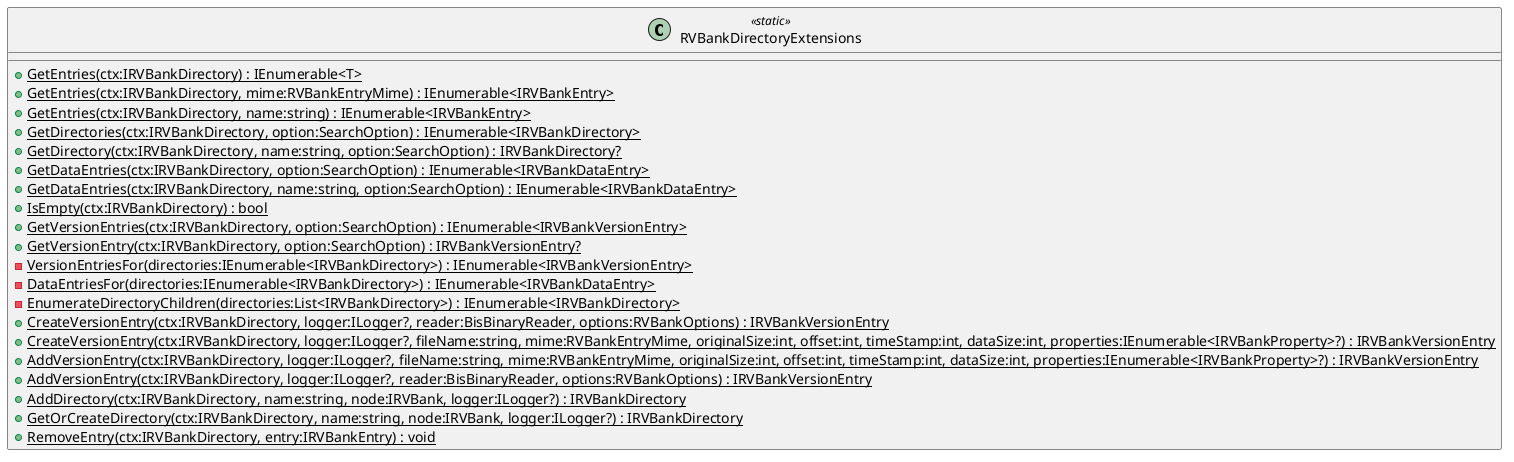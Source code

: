 @startuml
class RVBankDirectoryExtensions <<static>> {
    + {static} GetEntries(ctx:IRVBankDirectory) : IEnumerable<T>
    + {static} GetEntries(ctx:IRVBankDirectory, mime:RVBankEntryMime) : IEnumerable<IRVBankEntry>
    + {static} GetEntries(ctx:IRVBankDirectory, name:string) : IEnumerable<IRVBankEntry>
    + {static} GetDirectories(ctx:IRVBankDirectory, option:SearchOption) : IEnumerable<IRVBankDirectory>
    + {static} GetDirectory(ctx:IRVBankDirectory, name:string, option:SearchOption) : IRVBankDirectory?
    + {static} GetDataEntries(ctx:IRVBankDirectory, option:SearchOption) : IEnumerable<IRVBankDataEntry>
    + {static} GetDataEntries(ctx:IRVBankDirectory, name:string, option:SearchOption) : IEnumerable<IRVBankDataEntry>
    + {static} IsEmpty(ctx:IRVBankDirectory) : bool
    + {static} GetVersionEntries(ctx:IRVBankDirectory, option:SearchOption) : IEnumerable<IRVBankVersionEntry>
    + {static} GetVersionEntry(ctx:IRVBankDirectory, option:SearchOption) : IRVBankVersionEntry?
    - {static} VersionEntriesFor(directories:IEnumerable<IRVBankDirectory>) : IEnumerable<IRVBankVersionEntry>
    - {static} DataEntriesFor(directories:IEnumerable<IRVBankDirectory>) : IEnumerable<IRVBankDataEntry>
    - {static} EnumerateDirectoryChildren(directories:List<IRVBankDirectory>) : IEnumerable<IRVBankDirectory>
    + {static} CreateVersionEntry(ctx:IRVBankDirectory, logger:ILogger?, reader:BisBinaryReader, options:RVBankOptions) : IRVBankVersionEntry
    + {static} CreateVersionEntry(ctx:IRVBankDirectory, logger:ILogger?, fileName:string, mime:RVBankEntryMime, originalSize:int, offset:int, timeStamp:int, dataSize:int, properties:IEnumerable<IRVBankProperty>?) : IRVBankVersionEntry
    + {static} AddVersionEntry(ctx:IRVBankDirectory, logger:ILogger?, fileName:string, mime:RVBankEntryMime, originalSize:int, offset:int, timeStamp:int, dataSize:int, properties:IEnumerable<IRVBankProperty>?) : IRVBankVersionEntry
    + {static} AddVersionEntry(ctx:IRVBankDirectory, logger:ILogger?, reader:BisBinaryReader, options:RVBankOptions) : IRVBankVersionEntry
    + {static} AddDirectory(ctx:IRVBankDirectory, name:string, node:IRVBank, logger:ILogger?) : IRVBankDirectory
    + {static} GetOrCreateDirectory(ctx:IRVBankDirectory, name:string, node:IRVBank, logger:ILogger?) : IRVBankDirectory
    + {static} RemoveEntry(ctx:IRVBankDirectory, entry:IRVBankEntry) : void
}
@enduml
